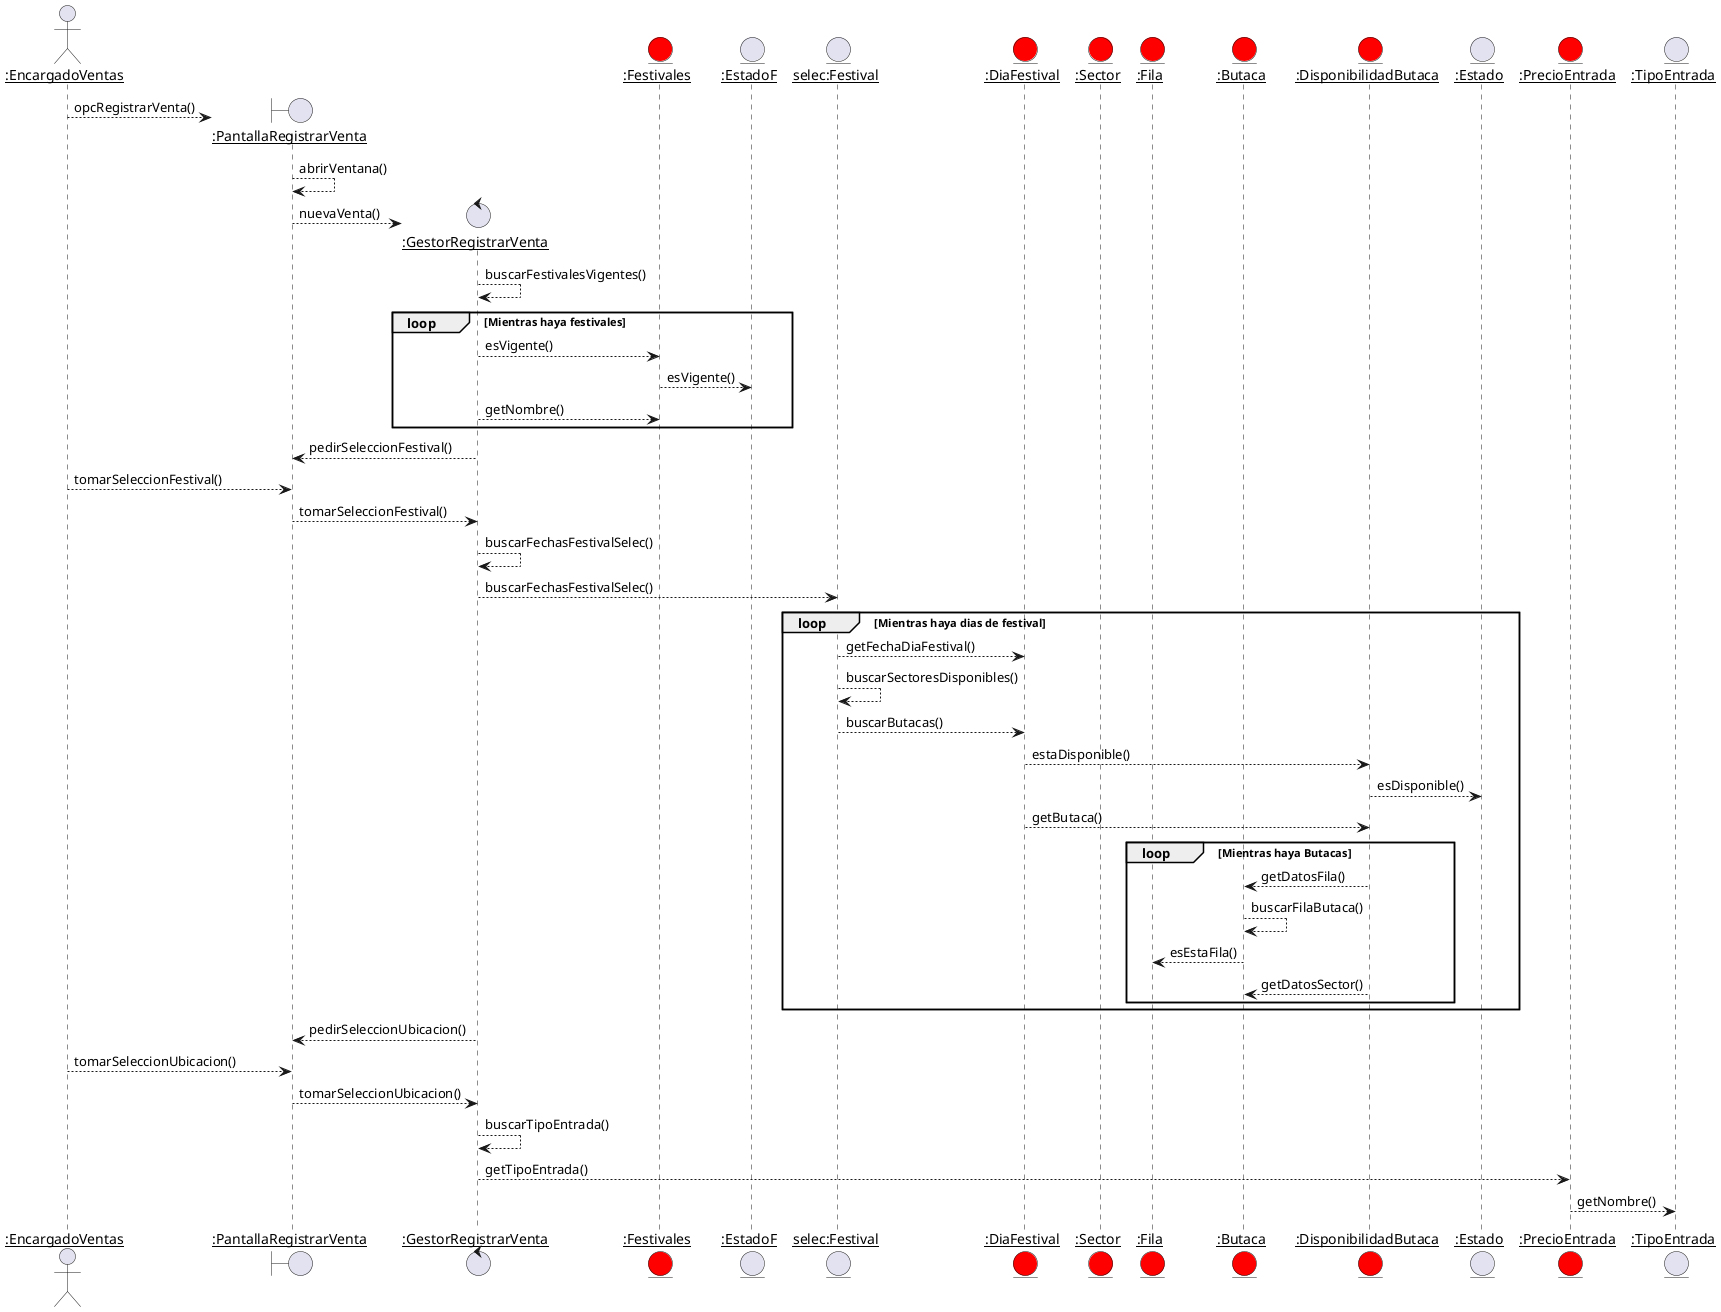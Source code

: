 @startuml secuencia 

actor "__:EncargadoVentas__" as EV

create boundary "__:PantallaRegistrarVenta__" as PRV 

EV --> PRV : opcRegistrarVenta()
PRV --> PRV : abrirVentana()
create control "__:GestorRegistrarVenta__" as GRV 
PRV --> GRV : nuevaVenta()

GRV --> GRV : buscarFestivalesVigentes()
entity "__:Festivales__" as F #red
entity "__:EstadoF__" as EF
group loop [Mientras haya festivales]
    GRV --> F : esVigente()
    F --> EF : esVigente()
    GRV --> F : getNombre()
end

GRV --> PRV : pedirSeleccionFestival()
EV --> PRV : tomarSeleccionFestival()

PRV --> GRV : tomarSeleccionFestival()
entity "__selec:Festival__" as SF 
GRV --> GRV : buscarFechasFestivalSelec()
GRV --> SF : buscarFechasFestivalSelec()
entity "__:DiaFestival__" as DF #red
entity "__:Sector__" as S #red
entity "__:Fila__" as Fila #red
entity "__:Butaca__" as B #red
entity "__:DisponibilidadButaca__" as DB #red
entity "__:Estado__" as E 
group loop [Mientras haya dias de festival]
    SF --> DF : getFechaDiaFestival()
    SF --> SF : buscarSectoresDisponibles()
    SF --> DF : buscarButacas()
    DF --> DB : estaDisponible()
    DB --> E : esDisponible()
    DF --> DB :getButaca()

    group loop [Mientras haya Butacas]
        DB --> B : getDatosFila()
        B --> B : buscarFilaButaca()
        B --> Fila: esEstaFila()
        DB -->B: getDatosSector()
    end
end
GRV --> PRV : pedirSeleccionUbicacion()
EV --> PRV : tomarSeleccionUbicacion()
PRV --> GRV : tomarSeleccionUbicacion()

entity "__:PrecioEntrada__" as PE #red
entity "__:TipoEntrada__" as TE
GRV --> GRV : buscarTipoEntrada()
GRV --> PE : getTipoEntrada()
PE --> TE : getNombre()






@enduml
